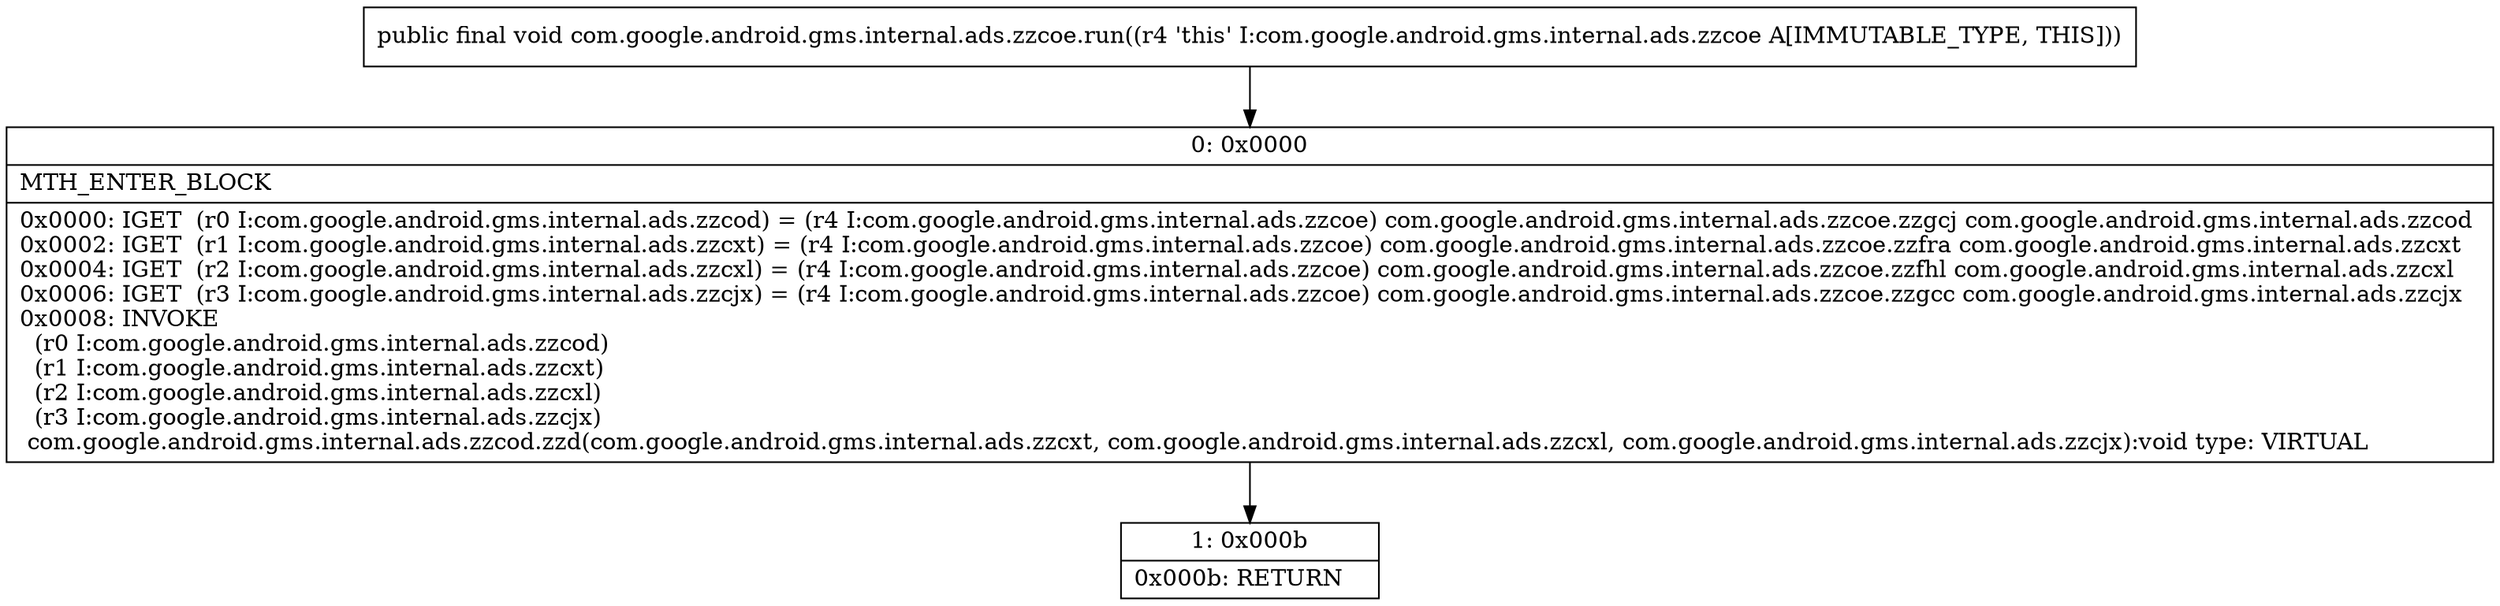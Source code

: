 digraph "CFG forcom.google.android.gms.internal.ads.zzcoe.run()V" {
Node_0 [shape=record,label="{0\:\ 0x0000|MTH_ENTER_BLOCK\l|0x0000: IGET  (r0 I:com.google.android.gms.internal.ads.zzcod) = (r4 I:com.google.android.gms.internal.ads.zzcoe) com.google.android.gms.internal.ads.zzcoe.zzgcj com.google.android.gms.internal.ads.zzcod \l0x0002: IGET  (r1 I:com.google.android.gms.internal.ads.zzcxt) = (r4 I:com.google.android.gms.internal.ads.zzcoe) com.google.android.gms.internal.ads.zzcoe.zzfra com.google.android.gms.internal.ads.zzcxt \l0x0004: IGET  (r2 I:com.google.android.gms.internal.ads.zzcxl) = (r4 I:com.google.android.gms.internal.ads.zzcoe) com.google.android.gms.internal.ads.zzcoe.zzfhl com.google.android.gms.internal.ads.zzcxl \l0x0006: IGET  (r3 I:com.google.android.gms.internal.ads.zzcjx) = (r4 I:com.google.android.gms.internal.ads.zzcoe) com.google.android.gms.internal.ads.zzcoe.zzgcc com.google.android.gms.internal.ads.zzcjx \l0x0008: INVOKE  \l  (r0 I:com.google.android.gms.internal.ads.zzcod)\l  (r1 I:com.google.android.gms.internal.ads.zzcxt)\l  (r2 I:com.google.android.gms.internal.ads.zzcxl)\l  (r3 I:com.google.android.gms.internal.ads.zzcjx)\l com.google.android.gms.internal.ads.zzcod.zzd(com.google.android.gms.internal.ads.zzcxt, com.google.android.gms.internal.ads.zzcxl, com.google.android.gms.internal.ads.zzcjx):void type: VIRTUAL \l}"];
Node_1 [shape=record,label="{1\:\ 0x000b|0x000b: RETURN   \l}"];
MethodNode[shape=record,label="{public final void com.google.android.gms.internal.ads.zzcoe.run((r4 'this' I:com.google.android.gms.internal.ads.zzcoe A[IMMUTABLE_TYPE, THIS])) }"];
MethodNode -> Node_0;
Node_0 -> Node_1;
}

